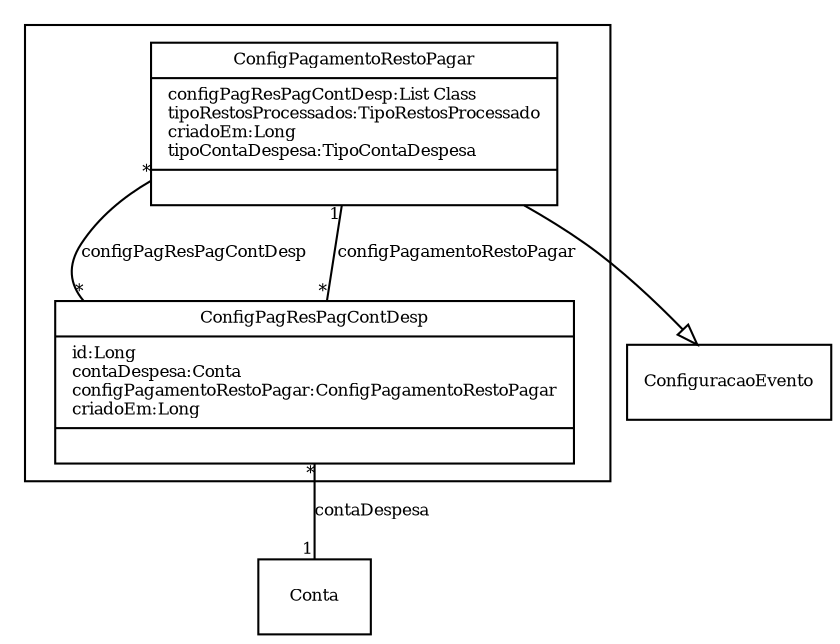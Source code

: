 digraph G{
fontname = "Times-Roman"
fontsize = 8

node [
        fontname = "Times-Roman"
        fontsize = 8
        shape = "record"
]

edge [
        fontname = "Times-Roman"
        fontsize = 8
]

subgraph clusterCONFIGURACAO_DE_PAGAMENTO_DE_RESTO_A_PAGAR
{
ConfigPagamentoRestoPagar [label = "{ConfigPagamentoRestoPagar|configPagResPagContDesp:List Class\ltipoRestosProcessados:TipoRestosProcessado\lcriadoEm:Long\ltipoContaDespesa:TipoContaDespesa\l|\l}"]
ConfigPagResPagContDesp [label = "{ConfigPagResPagContDesp|id:Long\lcontaDespesa:Conta\lconfigPagamentoRestoPagar:ConfigPagamentoRestoPagar\lcriadoEm:Long\l|\l}"]
}
edge [arrowhead = "none" headlabel = "*" taillabel = "*"] ConfigPagamentoRestoPagar -> ConfigPagResPagContDesp [label = "configPagResPagContDesp"]
edge [ arrowhead = "empty" headlabel = "" taillabel = ""] ConfigPagamentoRestoPagar -> ConfiguracaoEvento
edge [arrowhead = "none" headlabel = "1" taillabel = "*"] ConfigPagResPagContDesp -> Conta [label = "contaDespesa"]
edge [arrowhead = "none" headlabel = "1" taillabel = "*"] ConfigPagResPagContDesp -> ConfigPagamentoRestoPagar [label = "configPagamentoRestoPagar"]
}
